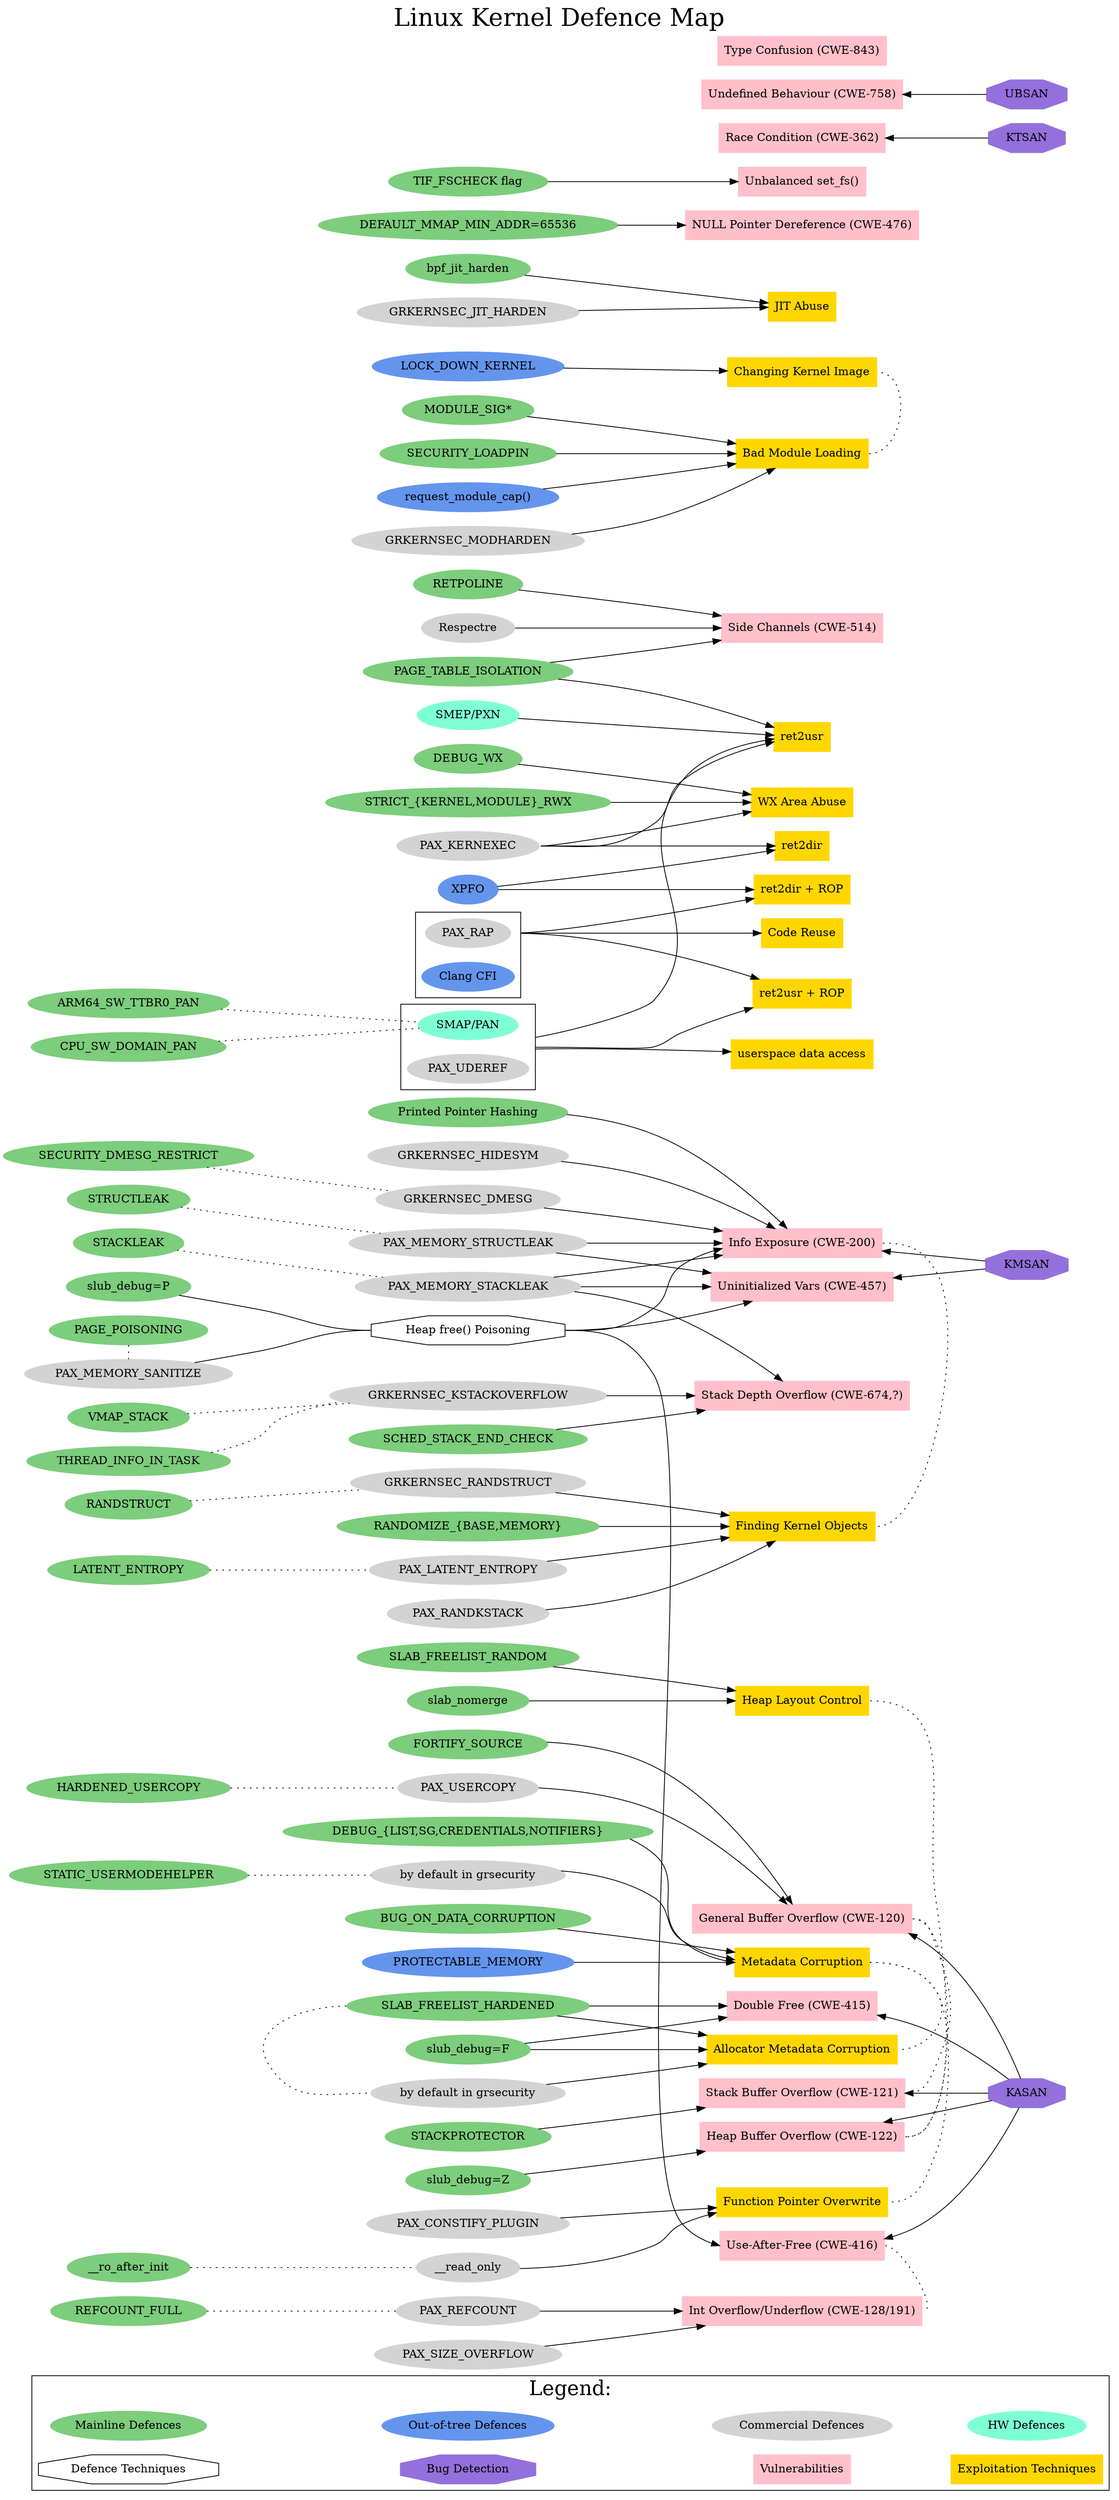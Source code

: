 //
// Linux Kernel Defence Map (for v4.16) shows the relations between:
//  - vulnerability classes / exploitation techniques,
//  - kernel defences,
//  - bug detection means.
//
// N.B. The node connections don't mean "full mitigation". These connections
// represent some kind of relation. So ideally, this map should help to navigate
// in documentation and Linux kernel sources.
//
// It is written in DOT language.
// How to generate png:
//    dot -Tpng linux-kernel-defence-map.dot -o linux-kernel-defence-map.png
//
// TODO:
//    - Attack surface reduction (like seccomp, LSM)
//
// References:
//
//  - The State of Kernel Self Protection by Kees Cook
//     https://outflux.net/slides/2018/lca/kspp.pdf
//
//  - grsecurity features
//     https://grsecurity.net/features.php
//
//  - Linux kernel security documentation:
//     https://www.kernel.org/doc/html/latest/security/self-protection.html
//
//  - Linux kernel mitigation checklist by Shawn C
//     https://github.com/hardenedlinux/grsecurity-101-tutorials/blob/master/kernel_mitigation.md
//

digraph {
  labelloc=top;
  fontsize=30;
  label="Linux Kernel Defence Map";
  compound=true;

  rankdir=LR;
  node [style=filled];

  subgraph cluster_legend {
    fontsize=25;
    label="Legend:";

    "Mainline Defences" [shape=oval, color=palegreen3];
    "Out-of-tree Defences" [shape=oval, color=cornflowerblue];
    "Commercial Defences" [shape=oval, color=lightgrey];
    "HW Defences" [shape=oval, color=aquamarine];
    "Defence Techniques" [shape=octagon, color=black, style=solid];
    "Bug Detection" [shape=octagon, color=mediumpurple];
    "Vulnerabilities" [shape=box, color=pink];
    "Exploitation Techniques" [shape=box, color=gold];
  }

  // For pretty legend layout:
  edge [arrowhead=none, style=invis];
  "Mainline Defences" -> "Out-of-tree Defences" -> "Commercial Defences" -> "HW Defences";
  "Defence Techniques" -> "Bug Detection" -> "Vulnerabilities" -> "Exploitation Techniques";


  // Defences
  {
    rank=same;

    // Defence Techniques
    node [shape=octagon, color=black, style=solid];
    "Heap free() Poisoning";

    // Mainline Defences
    node [shape=oval, color=palegreen3, style=filled];
    "STACKPROTECTOR";
    "FORTIFY_SOURCE";
    "DEBUG_{LIST,SG,CREDENTIALS,NOTIFIERS}";
    "SLAB_FREELIST_HARDENED";
    "PAGE_TABLE_ISOLATION";
    "SLAB_FREELIST_RANDOM";
    "Printed Pointer Hashing";
    "RANDOMIZE_{BASE,MEMORY}";
    "STRICT_{KERNEL,MODULE}_RWX";
    "DEBUG_WX";
    "BUG_ON_DATA_CORRUPTION";
    "MODULE_SIG*";
    "SECURITY_LOADPIN";
    "RETPOLINE";
    "bpf_jit_harden";
    "DEFAULT_MMAP_MIN_ADDR=65536";
    "SCHED_STACK_END_CHECK";
    "TIF_FSCHECK flag";
    "slab_nomerge"; // similar to disabled SLAB_MERGE_DEFAULT
    "slub_debug=F"; // sanity checks
    "slub_debug=Z"; // red zoning

    // Out-of-tree Defences
    node [shape=oval, color=cornflowerblue];
    "XPFO";
    "PROTECTABLE_MEMORY";
    "request_module_cap()";
    "LOCK_DOWN_KERNEL"; // remember about LOCK_DOWN_MANDATORY

    // Commercial Defences
    node [shape=oval, color=lightgrey];
    "GRKERNSEC_KSTACKOVERFLOW";
    "PAX_REFCOUNT";
    "PAX_SIZE_OVERFLOW";
    "PAX_USERCOPY";
    "PAX_KERNEXEC";
    "GRKERNSEC_HIDESYM";
    "GRKERNSEC_RANDSTRUCT";
    "PAX_LATENT_ENTROPY";
    "PAX_CONSTIFY_PLUGIN";
    "PAX_RANDKSTACK";
    "GRKERNSEC_JIT_HARDEN";
    "PAX_MEMORY_STRUCTLEAK";
    "PAX_MEMORY_STACKLEAK";
    "GRKERNSEC_MODHARDEN";
    "__read_only";
    "GRKERNSEC_DMESG";
    grsecurity_hardened_freelist [label="by default in grsecurity"];
    grsecurity_hardened_usermodehelper [label="by default in grsecurity"];
    "Respectre";

    // HW Defences
    node [shape=oval, color=aquamarine];
    "SMEP/PXN";
  }

  subgraph cluster_smap_pan_uderef {
    label="";
    "SMAP/PAN" [shape=oval, color=aquamarine]; // HW Defence
    "PAX_UDEREF" [shape=oval, color=lightgrey]; // Commercial Defence
  }

  subgraph cluster_cfi {
    label="";
    "PAX_RAP" [shape=oval, color=lightgrey]; // Commercial Defence
    "Clang CFI" [shape=oval, color=cornflowerblue]; // Out-of-tree Defence
  }

  // Defences: child nodes and relations
  {
    rank=same;

    // Mainline Defences
    node [shape=oval, color=palegreen3];
    "REFCOUNT_FULL";
    "HARDENED_USERCOPY";
    "PAGE_POISONING";
    "VMAP_STACK";
    "THREAD_INFO_IN_TASK";
    "RANDSTRUCT";
    "STRUCTLEAK";
    "LATENT_ENTROPY";
    "__ro_after_init";
    "SECURITY_DMESG_RESTRICT";
    "CPU_SW_DOMAIN_PAN";
    "ARM64_SW_TTBR0_PAN";
    "STATIC_USERMODEHELPER";
    "slub_debug=P"; // object and padding poisoning
    "STACKLEAK";

    // Commercial Defences
    node [shape=oval, color=lightgrey];
    "PAX_MEMORY_SANITIZE";
  }

  edge [style=dotted, arrowhead=none, dir=none, headport=_, tailport=_];
  "REFCOUNT_FULL" -> "PAX_REFCOUNT";
  "HARDENED_USERCOPY" -> "PAX_USERCOPY";
  "PAGE_POISONING" -> "PAX_MEMORY_SANITIZE";
  "VMAP_STACK" -> "GRKERNSEC_KSTACKOVERFLOW";
  "THREAD_INFO_IN_TASK" -> "GRKERNSEC_KSTACKOVERFLOW";
  "RANDSTRUCT" -> "GRKERNSEC_RANDSTRUCT";
  "STRUCTLEAK" -> "PAX_MEMORY_STRUCTLEAK";
  "LATENT_ENTROPY" -> "PAX_LATENT_ENTROPY";
  "__ro_after_init" -> "__read_only";
  "SECURITY_DMESG_RESTRICT" -> "GRKERNSEC_DMESG";
  "STACKLEAK" -> "PAX_MEMORY_STACKLEAK";
  "CPU_SW_DOMAIN_PAN" -> "SMAP/PAN";
  "ARM64_SW_TTBR0_PAN" -> "SMAP/PAN";
  "STATIC_USERMODEHELPER" -> grsecurity_hardened_usermodehelper;
  "SLAB_FREELIST_HARDENED":w -> grsecurity_hardened_freelist:w;
  "PAX_MEMORY_SANITIZE" -> "Heap free() Poisoning":w [style=filled];
  "slub_debug=P" -> "Heap free() Poisoning":w [style=filled];


  // Vulnerabilities and Exploitation Techniques
  {
    rank=same;

    // Vulnerabilities
    node [shape=box, color=pink];
    "Stack Depth Overflow (CWE-674,?)";
    "General Buffer Overflow (CWE-120)";
    "Stack Buffer Overflow (CWE-121)";
    "Heap Buffer Overflow (CWE-122)";
    "Int Overflow/Underflow (CWE-128/191)";
    "Uninitialized Vars (CWE-457)";
    "Use-After-Free (CWE-416)";
    "Double Free (CWE-415)";
    "NULL Pointer Dereference (CWE-476)";
    "Info Exposure (CWE-200)";
    "Race Condition (CWE-362)";
    "Undefined Behaviour (CWE-758)";
    "Type Confusion (CWE-843)";
    "Side Channels (CWE-514)";
    "Unbalanced set_fs()";

    // Exploitation Techniques
    node [shape=box, color=gold];
    "Metadata Corruption";
    "Allocator Metadata Corruption";
    "Function Pointer Overwrite";
    "Heap Layout Control";
    "Code Reuse";
    "ret2usr";
    "userspace data access";
    "ret2usr + ROP";
    "ret2dir";
    "ret2dir + ROP";
    "Finding Kernel Objects";
    "JIT Abuse";
    "WX Area Abuse";
    "Changing Kernel Image";
    "Bad Module Loading";
  }

  edge [style=dotted, arrowhead=none, dir=none, headport=e, tailport=e];
  "General Buffer Overflow (CWE-120)" -> "Stack Buffer Overflow (CWE-121)";
  "General Buffer Overflow (CWE-120)" -> "Heap Buffer Overflow (CWE-122)";
  "Heap Buffer Overflow (CWE-122)" -> "Heap Layout Control";
  "Int Overflow/Underflow (CWE-128/191)" -> "Use-After-Free (CWE-416)";
  "Info Exposure (CWE-200)" -> "Finding Kernel Objects";
  "Metadata Corruption" -> "Function Pointer Overwrite";
  "Metadata Corruption" -> "Allocator Metadata Corruption";
  "Changing Kernel Image" -> "Bad Module Loading";


  // Bug Detection Means
  {
    rank=same;
    node [shape=octagon, color=mediumpurple];

    "KASAN";
    "UBSAN";
    "KMSAN";
    "KTSAN";
  }


  // Relations: Bug Detection Means vs Vulnerabilities
  edge [style=solid, arrowhead=normal, dir=back, headport=_, tailport=_];
  "General Buffer Overflow (CWE-120)" -> "KASAN";
  "Stack Buffer Overflow (CWE-121)" -> "KASAN";
  "Heap Buffer Overflow (CWE-122)" -> "KASAN";
  "Use-After-Free (CWE-416)" -> "KASAN";
  "Double Free (CWE-415)" -> "KASAN";
  "Undefined Behaviour (CWE-758)" -> "UBSAN";
  "Uninitialized Vars (CWE-457)" -> "KMSAN";
  "Info Exposure (CWE-200)" -> "KMSAN";
  "Race Condition (CWE-362)" -> "KTSAN";


  // Relations: Defences vs Vulnerabilities and Exploitation Techniques
  edge [style=solid, arrowhead=normal, dir=forward, headport=_, tailport=_];
  "GRKERNSEC_KSTACKOVERFLOW" -> "Stack Depth Overflow (CWE-674,?)";
  "PAX_MEMORY_STACKLEAK" -> "Stack Depth Overflow (CWE-674,?)";
  "SCHED_STACK_END_CHECK" -> "Stack Depth Overflow (CWE-674,?)";

  "PAX_USERCOPY" -> "General Buffer Overflow (CWE-120)";
  "FORTIFY_SOURCE" -> "General Buffer Overflow (CWE-120)";

  "STACKPROTECTOR" -> "Stack Buffer Overflow (CWE-121)";

  "slub_debug=Z" -> "Heap Buffer Overflow (CWE-122)";

  "PAX_REFCOUNT" -> "Int Overflow/Underflow (CWE-128/191)";
  "PAX_SIZE_OVERFLOW" -> "Int Overflow/Underflow (CWE-128/191)";

  "PAX_MEMORY_STACKLEAK" -> "Uninitialized Vars (CWE-457)";
  "PAX_MEMORY_STRUCTLEAK" -> "Uninitialized Vars (CWE-457)";
  "Heap free() Poisoning":e -> "Uninitialized Vars (CWE-457)";

  "Heap free() Poisoning":e -> "Use-After-Free (CWE-416)";

  "slub_debug=F" -> "Double Free (CWE-415)";
  "SLAB_FREELIST_HARDENED" -> "Double Free (CWE-415)";

  "DEFAULT_MMAP_MIN_ADDR=65536" -> "NULL Pointer Dereference (CWE-476)";

  "PAX_MEMORY_STACKLEAK" -> "Info Exposure (CWE-200)";
  "GRKERNSEC_HIDESYM" -> "Info Exposure (CWE-200)";
  "Printed Pointer Hashing" -> "Info Exposure (CWE-200)";
  "Heap free() Poisoning":e -> "Info Exposure (CWE-200)";
  "PAX_MEMORY_STRUCTLEAK" -> "Info Exposure (CWE-200)";
  "GRKERNSEC_DMESG" -> "Info Exposure (CWE-200)";

  "PAGE_TABLE_ISOLATION" -> "Side Channels (CWE-514)";
  "RETPOLINE" -> "Side Channels (CWE-514)";
  "Respectre" -> "Side Channels (CWE-514)";

  "TIF_FSCHECK flag" -> "Unbalanced set_fs()";

  "DEBUG_{LIST,SG,CREDENTIALS,NOTIFIERS}" -> "Metadata Corruption";
  "BUG_ON_DATA_CORRUPTION" -> "Metadata Corruption";
  "PROTECTABLE_MEMORY" -> "Metadata Corruption";
  grsecurity_hardened_usermodehelper -> "Metadata Corruption";

  "slub_debug=F" -> "Allocator Metadata Corruption";
  grsecurity_hardened_freelist -> "Allocator Metadata Corruption";
  "SLAB_FREELIST_HARDENED" -> "Allocator Metadata Corruption";

  "PAX_CONSTIFY_PLUGIN" -> "Function Pointer Overwrite";
  "__read_only" -> "Function Pointer Overwrite";

  "SLAB_FREELIST_RANDOM" -> "Heap Layout Control";
  "slab_nomerge" -> "Heap Layout Control";

  "PAX_RAP":e -> "Code Reuse" [ltail=cluster_cfi];

  "PAX_KERNEXEC":e -> "ret2usr";
  "PAGE_TABLE_ISOLATION" -> "ret2usr";
  "SMEP/PXN" -> "ret2usr";
  "SMAP/PAN":se -> "ret2usr" [ltail=cluster_smap_pan_uderef];

  "PAX_UDEREF":ne -> "userspace data access" [ltail=cluster_smap_pan_uderef];

  "PAX_UDEREF":ne -> "ret2usr + ROP" [ltail=cluster_smap_pan_uderef];
  "PAX_RAP":e -> "ret2usr + ROP" [ltail=cluster_cfi];

  "PAX_KERNEXEC":e -> "ret2dir";
  "XPFO" -> "ret2dir";

  "XPFO" -> "ret2dir + ROP";
  "PAX_RAP":e -> "ret2dir + ROP" [ltail=cluster_cfi];

  "RANDOMIZE_{BASE,MEMORY}" -> "Finding Kernel Objects";
  "GRKERNSEC_RANDSTRUCT" -> "Finding Kernel Objects";
  "PAX_RANDKSTACK" -> "Finding Kernel Objects";
  "PAX_LATENT_ENTROPY" -> "Finding Kernel Objects";

  "GRKERNSEC_JIT_HARDEN" -> "JIT Abuse";
  "bpf_jit_harden" -> "JIT Abuse";

  "PAX_KERNEXEC":e -> "WX Area Abuse";
  "STRICT_{KERNEL,MODULE}_RWX" -> "WX Area Abuse";
  "DEBUG_WX" -> "WX Area Abuse";

  "LOCK_DOWN_KERNEL" -> "Changing Kernel Image";

  "GRKERNSEC_MODHARDEN" -> "Bad Module Loading";
  "MODULE_SIG*" -> "Bad Module Loading";
  "SECURITY_LOADPIN" -> "Bad Module Loading";
  "request_module_cap()" -> "Bad Module Loading";
}
